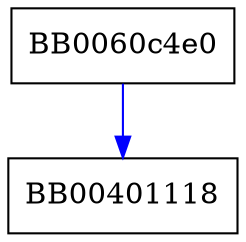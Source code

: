 digraph do_all_sorted_cmp {
  node [shape="box"];
  graph [splines=ortho];
  BB0060c4e0 -> BB00401118 [color="blue"];
}
